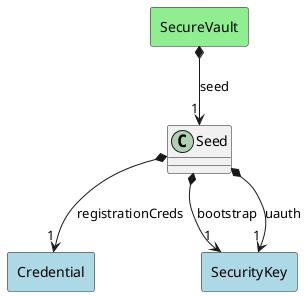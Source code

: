 @startuml

class "Seed" as Model {

 
}

rectangle "Credential" as Credential #lightblue {
}

Model *--> "1" Credential : registrationCreds


rectangle "SecurityKey" as SecurityKey #lightblue {
}

Model *--> "1" SecurityKey : bootstrap


rectangle "SecurityKey" as SecurityKey #lightblue {
}

Model *--> "1" SecurityKey : uauth




    rectangle "SecureVault" as SecureVault #lightgreen {
    }
    
        SecureVault   *--> "1" Model : "seed"
    

@enduml
